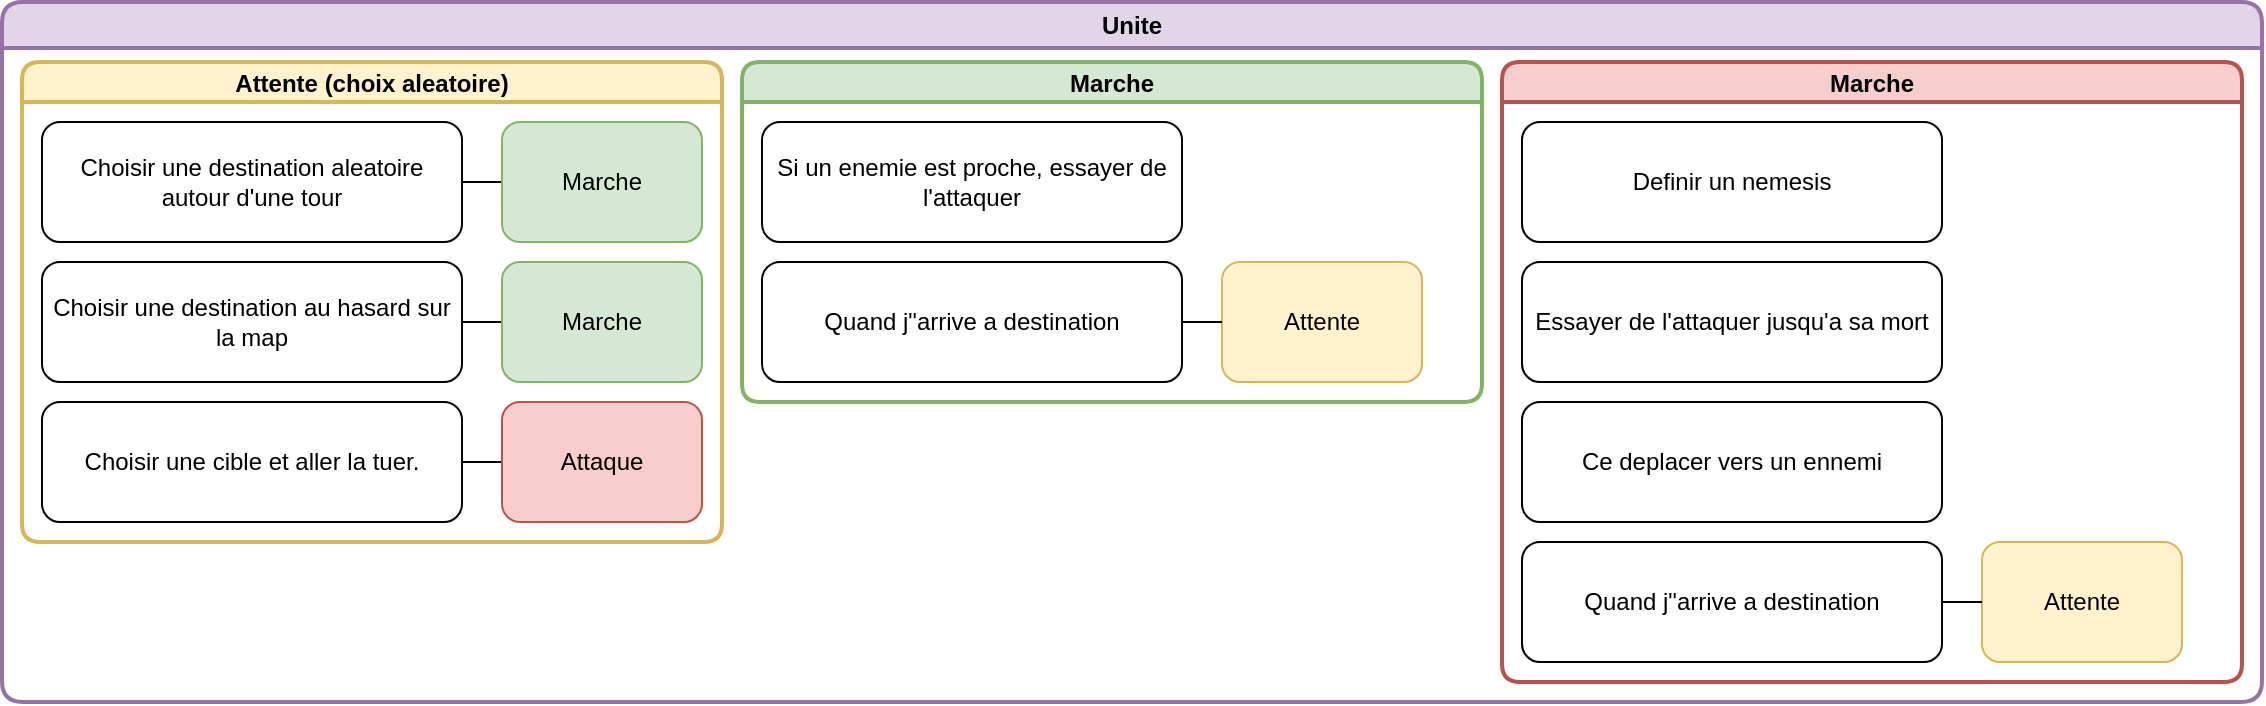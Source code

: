 <mxfile version="26.2.2">
  <diagram name="Page-1" id="b5b7bab2-c9e2-2cf4-8b2a-24fd1a2a6d21">
    <mxGraphModel dx="923" dy="605" grid="1" gridSize="10" guides="1" tooltips="1" connect="1" arrows="1" fold="1" page="1" pageScale="1" pageWidth="3300" pageHeight="4681" background="none" math="0" shadow="0">
      <root>
        <mxCell id="0" />
        <mxCell id="1" parent="0" />
        <mxCell id="zwgW6ngFuWu30HMtUHn9-33" value="Unite" style="swimlane;whiteSpace=wrap;html=1;fillColor=#e1d5e7;strokeColor=#9673a6;rounded=1;fillStyle=solid;strokeWidth=2;" parent="1" vertex="1">
          <mxGeometry x="410" y="700" width="1130" height="350" as="geometry" />
        </mxCell>
        <mxCell id="zwgW6ngFuWu30HMtUHn9-34" value="Marche" style="swimlane;startSize=20;horizontal=1;containerType=tree;newEdgeStyle={&quot;edgeStyle&quot;:&quot;elbowEdgeStyle&quot;,&quot;startArrow&quot;:&quot;none&quot;,&quot;endArrow&quot;:&quot;none&quot;};rounded=1;labelBackgroundColor=none;fillColor=#d5e8d4;strokeColor=#82b366;swimlaneFillColor=none;strokeWidth=2;" parent="zwgW6ngFuWu30HMtUHn9-33" vertex="1">
          <mxGeometry x="370" y="30" width="370" height="170" as="geometry">
            <mxRectangle x="10" y="30" width="80" height="30" as="alternateBounds" />
          </mxGeometry>
        </mxCell>
        <UserObject label="Si un enemie est proche, essayer de l&#39;attaquer" treeRoot="1" id="zwgW6ngFuWu30HMtUHn9-36">
          <mxCell style="whiteSpace=wrap;html=1;align=center;treeFolding=1;treeMoving=1;newEdgeStyle={&quot;edgeStyle&quot;:&quot;elbowEdgeStyle&quot;,&quot;startArrow&quot;:&quot;none&quot;,&quot;endArrow&quot;:&quot;none&quot;};rounded=1;glass=0;" parent="zwgW6ngFuWu30HMtUHn9-34" vertex="1">
            <mxGeometry x="10" y="30" width="210" height="60" as="geometry" />
          </mxCell>
        </UserObject>
        <UserObject label="Quand j&quot;arrive a destination" treeRoot="1" id="zwgW6ngFuWu30HMtUHn9-40">
          <mxCell style="whiteSpace=wrap;html=1;align=center;treeFolding=1;treeMoving=1;newEdgeStyle={&quot;edgeStyle&quot;:&quot;elbowEdgeStyle&quot;,&quot;startArrow&quot;:&quot;none&quot;,&quot;endArrow&quot;:&quot;none&quot;};rounded=1;glass=0;" parent="zwgW6ngFuWu30HMtUHn9-34" vertex="1">
            <mxGeometry x="10" y="100" width="210" height="60" as="geometry" />
          </mxCell>
        </UserObject>
        <mxCell id="zwgW6ngFuWu30HMtUHn9-41" value="Attente" style="whiteSpace=wrap;html=1;align=center;verticalAlign=middle;treeFolding=1;treeMoving=1;newEdgeStyle={&quot;edgeStyle&quot;:&quot;elbowEdgeStyle&quot;,&quot;startArrow&quot;:&quot;none&quot;,&quot;endArrow&quot;:&quot;none&quot;};shadow=0;rounded=1;fillColor=#fff2cc;strokeColor=#d6b656;" parent="zwgW6ngFuWu30HMtUHn9-34" vertex="1">
          <mxGeometry x="240" y="100" width="100" height="60" as="geometry" />
        </mxCell>
        <mxCell id="zwgW6ngFuWu30HMtUHn9-42" style="edgeStyle=elbowEdgeStyle;rounded=0;orthogonalLoop=1;jettySize=auto;html=1;startArrow=none;endArrow=none;" parent="zwgW6ngFuWu30HMtUHn9-34" source="zwgW6ngFuWu30HMtUHn9-40" target="zwgW6ngFuWu30HMtUHn9-41" edge="1">
          <mxGeometry relative="1" as="geometry" />
        </mxCell>
        <mxCell id="zwgW6ngFuWu30HMtUHn9-57" value="Attente (choix aleatoire)" style="swimlane;startSize=20;horizontal=1;containerType=tree;newEdgeStyle={&quot;edgeStyle&quot;:&quot;elbowEdgeStyle&quot;,&quot;startArrow&quot;:&quot;none&quot;,&quot;endArrow&quot;:&quot;none&quot;};rounded=1;labelBackgroundColor=none;fillColor=#fff2cc;strokeColor=#d6b656;swimlaneFillColor=none;strokeWidth=2;" parent="zwgW6ngFuWu30HMtUHn9-33" vertex="1">
          <mxGeometry x="10" y="30" width="350" height="240" as="geometry" />
        </mxCell>
        <mxCell id="zwgW6ngFuWu30HMtUHn9-58" style="edgeStyle=elbowEdgeStyle;rounded=0;orthogonalLoop=1;jettySize=auto;html=1;startArrow=none;endArrow=none;" parent="zwgW6ngFuWu30HMtUHn9-57" source="zwgW6ngFuWu30HMtUHn9-59" target="zwgW6ngFuWu30HMtUHn9-60" edge="1">
          <mxGeometry relative="1" as="geometry" />
        </mxCell>
        <UserObject label="Choisir une destination aleatoire autour d&#39;une tour" treeRoot="1" id="zwgW6ngFuWu30HMtUHn9-59">
          <mxCell style="whiteSpace=wrap;html=1;align=center;treeFolding=1;treeMoving=1;newEdgeStyle={&quot;edgeStyle&quot;:&quot;elbowEdgeStyle&quot;,&quot;startArrow&quot;:&quot;none&quot;,&quot;endArrow&quot;:&quot;none&quot;};rounded=1;glass=0;" parent="zwgW6ngFuWu30HMtUHn9-57" vertex="1">
            <mxGeometry x="10" y="30" width="210" height="60" as="geometry" />
          </mxCell>
        </UserObject>
        <mxCell id="zwgW6ngFuWu30HMtUHn9-60" value="Marche" style="whiteSpace=wrap;html=1;align=center;verticalAlign=middle;treeFolding=1;treeMoving=1;newEdgeStyle={&quot;edgeStyle&quot;:&quot;elbowEdgeStyle&quot;,&quot;startArrow&quot;:&quot;none&quot;,&quot;endArrow&quot;:&quot;none&quot;};shadow=0;rounded=1;fillColor=#d5e8d4;strokeColor=#82b366;" parent="zwgW6ngFuWu30HMtUHn9-57" vertex="1">
          <mxGeometry x="240" y="30" width="100" height="60" as="geometry" />
        </mxCell>
        <mxCell id="zwgW6ngFuWu30HMtUHn9-67" style="edgeStyle=elbowEdgeStyle;rounded=0;orthogonalLoop=1;jettySize=auto;html=1;startArrow=none;endArrow=none;" parent="zwgW6ngFuWu30HMtUHn9-57" source="zwgW6ngFuWu30HMtUHn9-68" target="zwgW6ngFuWu30HMtUHn9-69" edge="1">
          <mxGeometry relative="1" as="geometry" />
        </mxCell>
        <UserObject label="Choisir une destination au hasard sur la map" treeRoot="1" id="zwgW6ngFuWu30HMtUHn9-68">
          <mxCell style="whiteSpace=wrap;html=1;align=center;treeFolding=1;treeMoving=1;newEdgeStyle={&quot;edgeStyle&quot;:&quot;elbowEdgeStyle&quot;,&quot;startArrow&quot;:&quot;none&quot;,&quot;endArrow&quot;:&quot;none&quot;};rounded=1;glass=0;" parent="zwgW6ngFuWu30HMtUHn9-57" vertex="1">
            <mxGeometry x="10" y="100" width="210" height="60" as="geometry" />
          </mxCell>
        </UserObject>
        <mxCell id="zwgW6ngFuWu30HMtUHn9-69" value="Marche" style="whiteSpace=wrap;html=1;align=center;verticalAlign=middle;treeFolding=1;treeMoving=1;newEdgeStyle={&quot;edgeStyle&quot;:&quot;elbowEdgeStyle&quot;,&quot;startArrow&quot;:&quot;none&quot;,&quot;endArrow&quot;:&quot;none&quot;};shadow=0;rounded=1;fillColor=#d5e8d4;strokeColor=#82b366;" parent="zwgW6ngFuWu30HMtUHn9-57" vertex="1">
          <mxGeometry x="240" y="100" width="100" height="60" as="geometry" />
        </mxCell>
        <mxCell id="2FEYPH3dbzhSgCSSxdkr-27" style="edgeStyle=elbowEdgeStyle;rounded=0;orthogonalLoop=1;jettySize=auto;html=1;startArrow=none;endArrow=none;" edge="1" parent="zwgW6ngFuWu30HMtUHn9-57" source="2FEYPH3dbzhSgCSSxdkr-28" target="2FEYPH3dbzhSgCSSxdkr-29">
          <mxGeometry relative="1" as="geometry" />
        </mxCell>
        <UserObject label="Choisir une cible et aller la tuer." treeRoot="1" id="2FEYPH3dbzhSgCSSxdkr-28">
          <mxCell style="whiteSpace=wrap;html=1;align=center;treeFolding=1;treeMoving=1;newEdgeStyle={&quot;edgeStyle&quot;:&quot;elbowEdgeStyle&quot;,&quot;startArrow&quot;:&quot;none&quot;,&quot;endArrow&quot;:&quot;none&quot;};rounded=1;glass=0;" vertex="1" parent="zwgW6ngFuWu30HMtUHn9-57">
            <mxGeometry x="10" y="170" width="210" height="60" as="geometry" />
          </mxCell>
        </UserObject>
        <mxCell id="2FEYPH3dbzhSgCSSxdkr-29" value="Attaque" style="whiteSpace=wrap;html=1;align=center;verticalAlign=middle;treeFolding=1;treeMoving=1;newEdgeStyle={&quot;edgeStyle&quot;:&quot;elbowEdgeStyle&quot;,&quot;startArrow&quot;:&quot;none&quot;,&quot;endArrow&quot;:&quot;none&quot;};shadow=0;rounded=1;fillColor=#f8cecc;strokeColor=#b85450;" vertex="1" parent="zwgW6ngFuWu30HMtUHn9-57">
          <mxGeometry x="240" y="170" width="100" height="60" as="geometry" />
        </mxCell>
        <mxCell id="2FEYPH3dbzhSgCSSxdkr-1" value="Marche" style="swimlane;startSize=20;horizontal=1;containerType=tree;newEdgeStyle={&quot;edgeStyle&quot;:&quot;elbowEdgeStyle&quot;,&quot;startArrow&quot;:&quot;none&quot;,&quot;endArrow&quot;:&quot;none&quot;};rounded=1;labelBackgroundColor=none;fillColor=#f8cecc;strokeColor=#b85450;swimlaneFillColor=none;strokeWidth=2;" vertex="1" parent="zwgW6ngFuWu30HMtUHn9-33">
          <mxGeometry x="750" y="30" width="370" height="310" as="geometry">
            <mxRectangle x="10" y="30" width="80" height="30" as="alternateBounds" />
          </mxGeometry>
        </mxCell>
        <UserObject label="Definir un nemesis" treeRoot="1" id="2FEYPH3dbzhSgCSSxdkr-2">
          <mxCell style="whiteSpace=wrap;html=1;align=center;treeFolding=1;treeMoving=1;newEdgeStyle={&quot;edgeStyle&quot;:&quot;elbowEdgeStyle&quot;,&quot;startArrow&quot;:&quot;none&quot;,&quot;endArrow&quot;:&quot;none&quot;};rounded=1;glass=0;" vertex="1" parent="2FEYPH3dbzhSgCSSxdkr-1">
            <mxGeometry x="10" y="30" width="210" height="60" as="geometry" />
          </mxCell>
        </UserObject>
        <UserObject label="Essayer de l&#39;attaquer jusqu&#39;a sa mort" treeRoot="1" id="2FEYPH3dbzhSgCSSxdkr-3">
          <mxCell style="whiteSpace=wrap;html=1;align=center;treeFolding=1;treeMoving=1;newEdgeStyle={&quot;edgeStyle&quot;:&quot;elbowEdgeStyle&quot;,&quot;startArrow&quot;:&quot;none&quot;,&quot;endArrow&quot;:&quot;none&quot;};rounded=1;glass=0;" vertex="1" parent="2FEYPH3dbzhSgCSSxdkr-1">
            <mxGeometry x="10" y="100" width="210" height="60" as="geometry" />
          </mxCell>
        </UserObject>
        <UserObject label="Quand j&quot;arrive a destination" treeRoot="1" id="2FEYPH3dbzhSgCSSxdkr-30">
          <mxCell style="whiteSpace=wrap;html=1;align=center;treeFolding=1;treeMoving=1;newEdgeStyle={&quot;edgeStyle&quot;:&quot;elbowEdgeStyle&quot;,&quot;startArrow&quot;:&quot;none&quot;,&quot;endArrow&quot;:&quot;none&quot;};rounded=1;glass=0;" vertex="1" parent="2FEYPH3dbzhSgCSSxdkr-1">
            <mxGeometry x="10" y="240" width="210" height="60" as="geometry" />
          </mxCell>
        </UserObject>
        <mxCell id="2FEYPH3dbzhSgCSSxdkr-31" value="Attente" style="whiteSpace=wrap;html=1;align=center;verticalAlign=middle;treeFolding=1;treeMoving=1;newEdgeStyle={&quot;edgeStyle&quot;:&quot;elbowEdgeStyle&quot;,&quot;startArrow&quot;:&quot;none&quot;,&quot;endArrow&quot;:&quot;none&quot;};shadow=0;rounded=1;fillColor=#fff2cc;strokeColor=#d6b656;" vertex="1" parent="2FEYPH3dbzhSgCSSxdkr-1">
          <mxGeometry x="240" y="240" width="100" height="60" as="geometry" />
        </mxCell>
        <mxCell id="2FEYPH3dbzhSgCSSxdkr-32" style="edgeStyle=elbowEdgeStyle;rounded=0;orthogonalLoop=1;jettySize=auto;html=1;startArrow=none;endArrow=none;" edge="1" parent="2FEYPH3dbzhSgCSSxdkr-1" source="2FEYPH3dbzhSgCSSxdkr-30" target="2FEYPH3dbzhSgCSSxdkr-31">
          <mxGeometry relative="1" as="geometry" />
        </mxCell>
        <UserObject label="Ce deplacer vers un ennemi" treeRoot="1" id="2FEYPH3dbzhSgCSSxdkr-33">
          <mxCell style="whiteSpace=wrap;html=1;align=center;treeFolding=1;treeMoving=1;newEdgeStyle={&quot;edgeStyle&quot;:&quot;elbowEdgeStyle&quot;,&quot;startArrow&quot;:&quot;none&quot;,&quot;endArrow&quot;:&quot;none&quot;};rounded=1;glass=0;" vertex="1" parent="2FEYPH3dbzhSgCSSxdkr-1">
            <mxGeometry x="10" y="170" width="210" height="60" as="geometry" />
          </mxCell>
        </UserObject>
      </root>
    </mxGraphModel>
  </diagram>
</mxfile>
